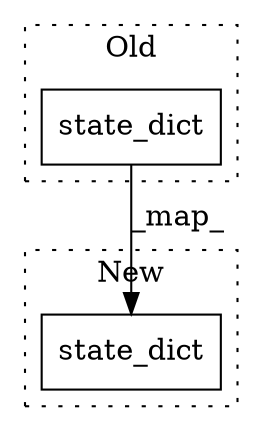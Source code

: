 digraph G {
subgraph cluster0 {
1 [label="state_dict" a="32" s="13453" l="12" shape="box"];
label = "Old";
style="dotted";
}
subgraph cluster1 {
2 [label="state_dict" a="32" s="13417" l="12" shape="box"];
label = "New";
style="dotted";
}
1 -> 2 [label="_map_"];
}